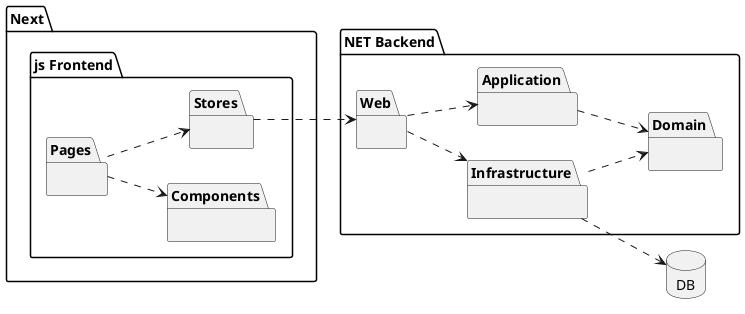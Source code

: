 @startuml
left to right direction
package "Next.js Frontend" {
  package "Pages" {}
  package "Components" {}
  package "Stores" {}
}

package ".NET Backend" {
  package "Web" {}
  package "Application" {  }
  package "Infrastructure" {}
  package "Domain" {}
}

database "DB" {

}

Infrastructure ..> DB
Web ..> Infrastructure
Web ..> Application
Application ..> Domain
Infrastructure ..> Domain

Stores ..> Web
Pages ..> Stores 
Pages ..> Components
@enduml